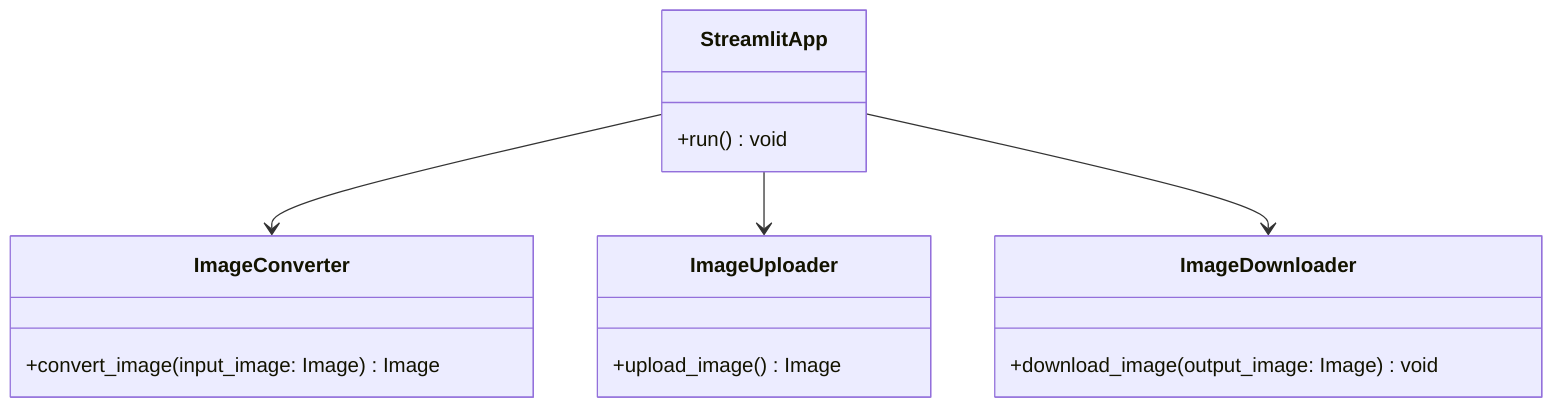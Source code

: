 classDiagram
    class StreamlitApp {
        +run() void
    }
    class ImageConverter {
        +convert_image(input_image: Image) Image
    }
    class ImageUploader {
        +upload_image() Image
    }
    class ImageDownloader {
        +download_image(output_image: Image) void
    }
    StreamlitApp --> ImageConverter
    StreamlitApp --> ImageUploader
    StreamlitApp --> ImageDownloader